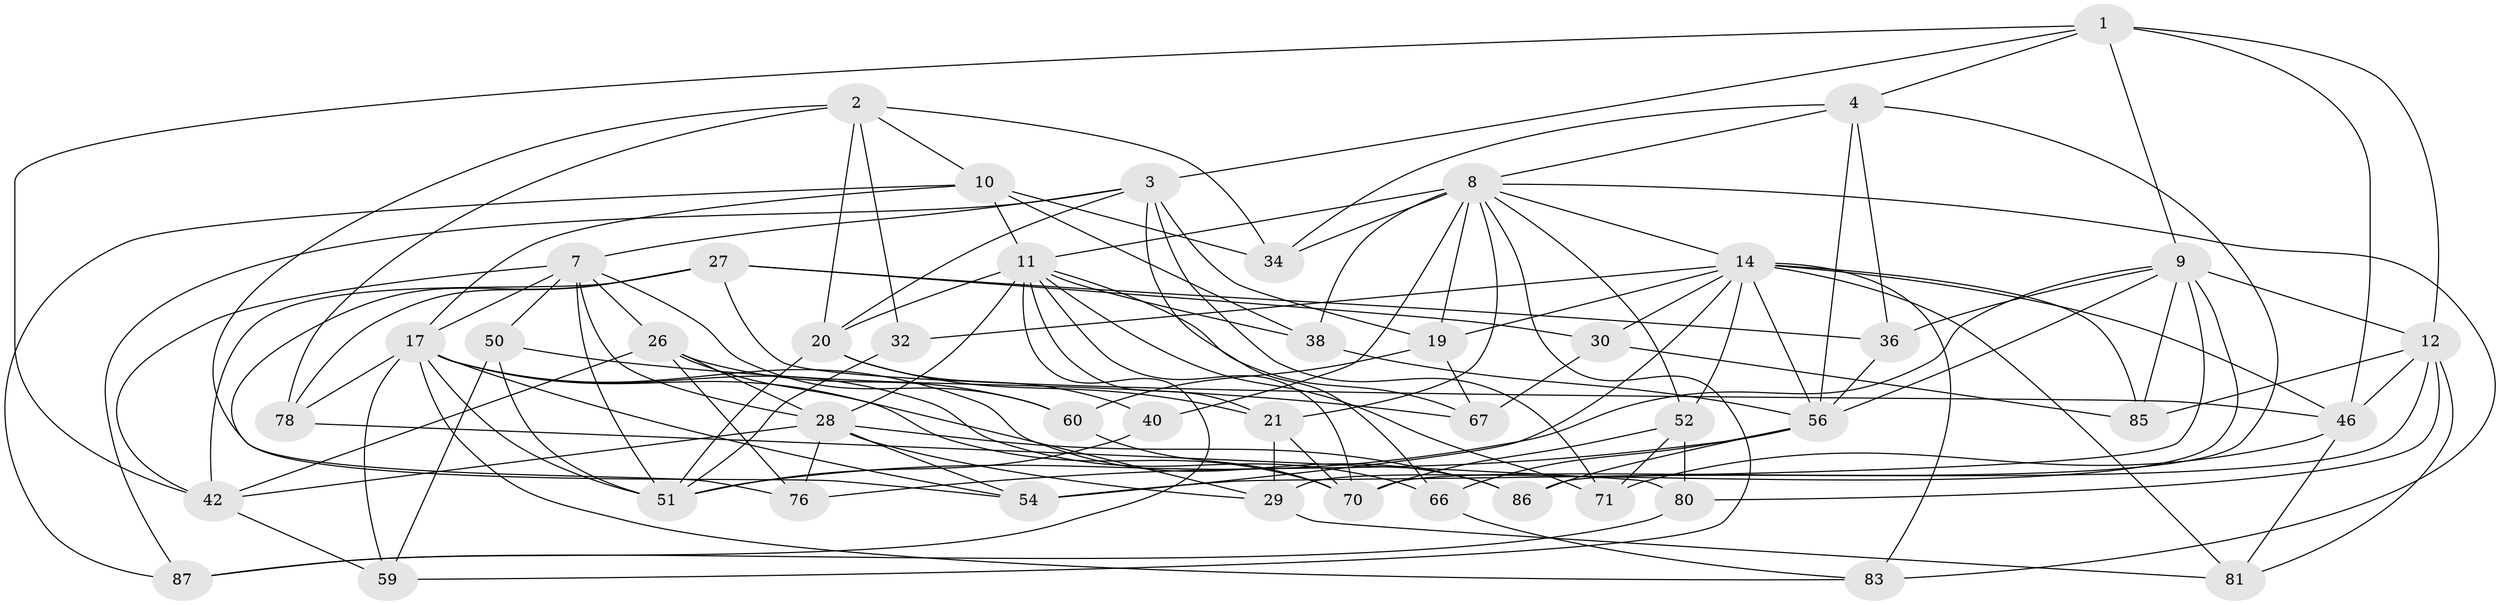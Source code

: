 // original degree distribution, {4: 1.0}
// Generated by graph-tools (version 1.1) at 2025/16/03/09/25 04:16:16]
// undirected, 46 vertices, 129 edges
graph export_dot {
graph [start="1"]
  node [color=gray90,style=filled];
  1 [super="+48+55"];
  2 [super="+5"];
  3 [super="+61+84"];
  4 [super="+6"];
  7 [super="+47"];
  8 [super="+64+82+13"];
  9 [super="+39+63+31"];
  10 [super="+93"];
  11 [super="+92+18"];
  12 [super="+65+79"];
  14 [super="+16+22+15"];
  17 [super="+23"];
  19 [super="+25"];
  20 [super="+33"];
  21 [super="+24"];
  26 [super="+43"];
  27 [super="+37"];
  28 [super="+41+74"];
  29 [super="+45"];
  30;
  32;
  34;
  36;
  38;
  40;
  42 [super="+49"];
  46 [super="+90"];
  50;
  51 [super="+57+53"];
  52 [super="+58"];
  54 [super="+89"];
  56 [super="+75+62"];
  59;
  60;
  66;
  67;
  70 [super="+77"];
  71;
  76;
  78;
  80;
  81;
  83;
  85;
  86;
  87;
  1 -- 46;
  1 -- 12;
  1 -- 42;
  1 -- 4;
  1 -- 3;
  1 -- 9;
  2 -- 32;
  2 -- 34;
  2 -- 10;
  2 -- 54;
  2 -- 78;
  2 -- 20;
  3 -- 19 [weight=2];
  3 -- 66;
  3 -- 87;
  3 -- 7;
  3 -- 20;
  3 -- 71;
  4 -- 56;
  4 -- 34;
  4 -- 86;
  4 -- 36;
  4 -- 8;
  7 -- 17;
  7 -- 50;
  7 -- 51;
  7 -- 26;
  7 -- 60;
  7 -- 42;
  7 -- 28;
  8 -- 40 [weight=2];
  8 -- 19;
  8 -- 52;
  8 -- 59;
  8 -- 11;
  8 -- 83;
  8 -- 34;
  8 -- 21;
  8 -- 38;
  8 -- 14;
  9 -- 56 [weight=3];
  9 -- 51;
  9 -- 36;
  9 -- 54 [weight=2];
  9 -- 12 [weight=2];
  9 -- 29;
  9 -- 85;
  10 -- 34;
  10 -- 38;
  10 -- 87;
  10 -- 11;
  10 -- 17;
  11 -- 28;
  11 -- 87;
  11 -- 21;
  11 -- 38;
  11 -- 67;
  11 -- 70;
  11 -- 71;
  11 -- 20;
  12 -- 81;
  12 -- 85;
  12 -- 46;
  12 -- 80;
  12 -- 70;
  14 -- 81;
  14 -- 46;
  14 -- 19;
  14 -- 32;
  14 -- 52 [weight=2];
  14 -- 85;
  14 -- 56;
  14 -- 83;
  14 -- 54;
  14 -- 30;
  17 -- 59;
  17 -- 54;
  17 -- 66;
  17 -- 70;
  17 -- 78;
  17 -- 83;
  17 -- 51;
  17 -- 86;
  19 -- 60;
  19 -- 67;
  20 -- 51;
  20 -- 40;
  20 -- 21;
  21 -- 70;
  21 -- 29 [weight=2];
  26 -- 60;
  26 -- 29;
  26 -- 42;
  26 -- 28;
  26 -- 76;
  27 -- 46;
  27 -- 30;
  27 -- 76;
  27 -- 36;
  27 -- 78;
  27 -- 42;
  28 -- 42;
  28 -- 86;
  28 -- 29;
  28 -- 54;
  28 -- 76;
  29 -- 81;
  30 -- 85;
  30 -- 67;
  32 -- 51 [weight=2];
  36 -- 56;
  38 -- 56;
  40 -- 51;
  42 -- 59;
  46 -- 81;
  46 -- 71;
  50 -- 59;
  50 -- 67;
  50 -- 51;
  52 -- 80;
  52 -- 71;
  52 -- 70;
  56 -- 66;
  56 -- 86;
  56 -- 76;
  60 -- 70;
  66 -- 83;
  78 -- 80;
  80 -- 87;
}
